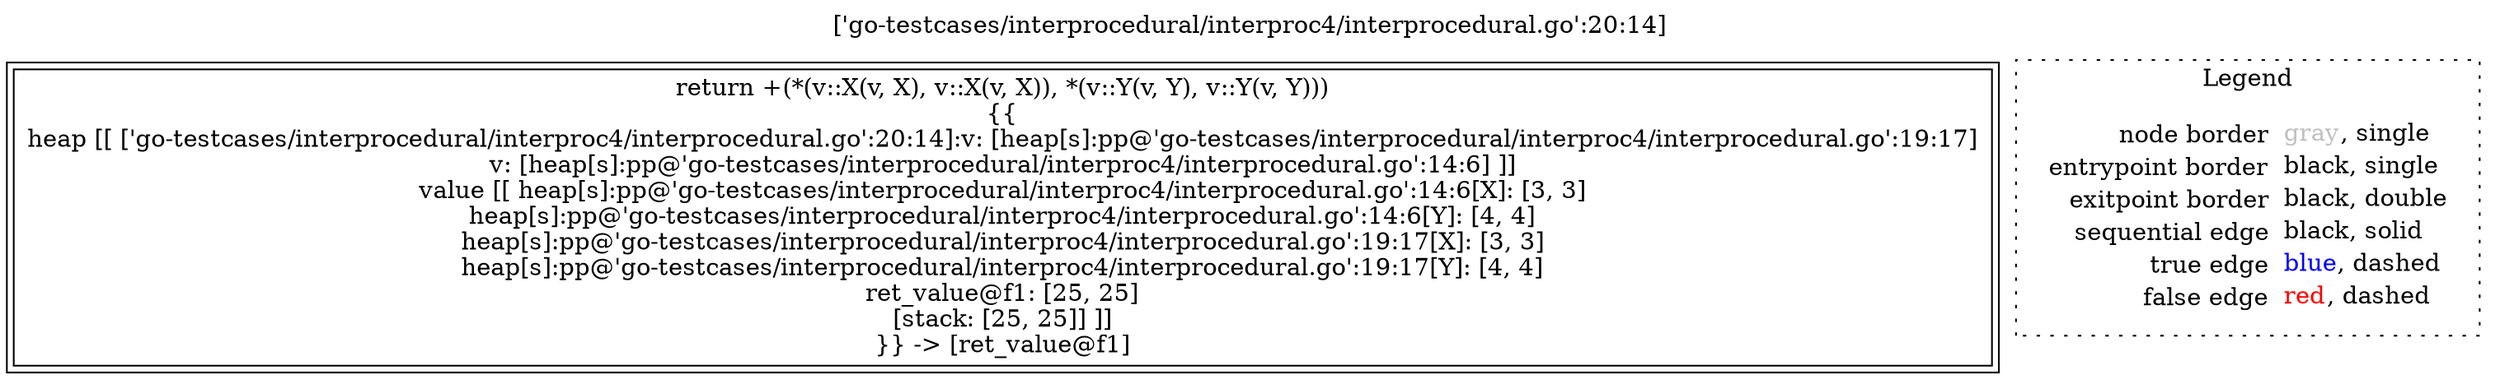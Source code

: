 digraph {
	labelloc="t";
	label="['go-testcases/interprocedural/interproc4/interprocedural.go':20:14]";
	"node0" [shape="rect",color="black",peripheries="2",label=<return +(*(v::X(v, X), v::X(v, X)), *(v::Y(v, Y), v::Y(v, Y)))<BR/>{{<BR/>heap [[ ['go-testcases/interprocedural/interproc4/interprocedural.go':20:14]:v: [heap[s]:pp@'go-testcases/interprocedural/interproc4/interprocedural.go':19:17]<BR/>v: [heap[s]:pp@'go-testcases/interprocedural/interproc4/interprocedural.go':14:6] ]]<BR/>value [[ heap[s]:pp@'go-testcases/interprocedural/interproc4/interprocedural.go':14:6[X]: [3, 3]<BR/>heap[s]:pp@'go-testcases/interprocedural/interproc4/interprocedural.go':14:6[Y]: [4, 4]<BR/>heap[s]:pp@'go-testcases/interprocedural/interproc4/interprocedural.go':19:17[X]: [3, 3]<BR/>heap[s]:pp@'go-testcases/interprocedural/interproc4/interprocedural.go':19:17[Y]: [4, 4]<BR/>ret_value@f1: [25, 25]<BR/>[stack: [25, 25]] ]]<BR/>}} -&gt; [ret_value@f1]>];
subgraph cluster_legend {
	label="Legend";
	style=dotted;
	node [shape=plaintext];
	"legend" [label=<<table border="0" cellpadding="2" cellspacing="0" cellborder="0"><tr><td align="right">node border&nbsp;</td><td align="left"><font color="gray">gray</font>, single</td></tr><tr><td align="right">entrypoint border&nbsp;</td><td align="left"><font color="black">black</font>, single</td></tr><tr><td align="right">exitpoint border&nbsp;</td><td align="left"><font color="black">black</font>, double</td></tr><tr><td align="right">sequential edge&nbsp;</td><td align="left"><font color="black">black</font>, solid</td></tr><tr><td align="right">true edge&nbsp;</td><td align="left"><font color="blue">blue</font>, dashed</td></tr><tr><td align="right">false edge&nbsp;</td><td align="left"><font color="red">red</font>, dashed</td></tr></table>>];
}

}
